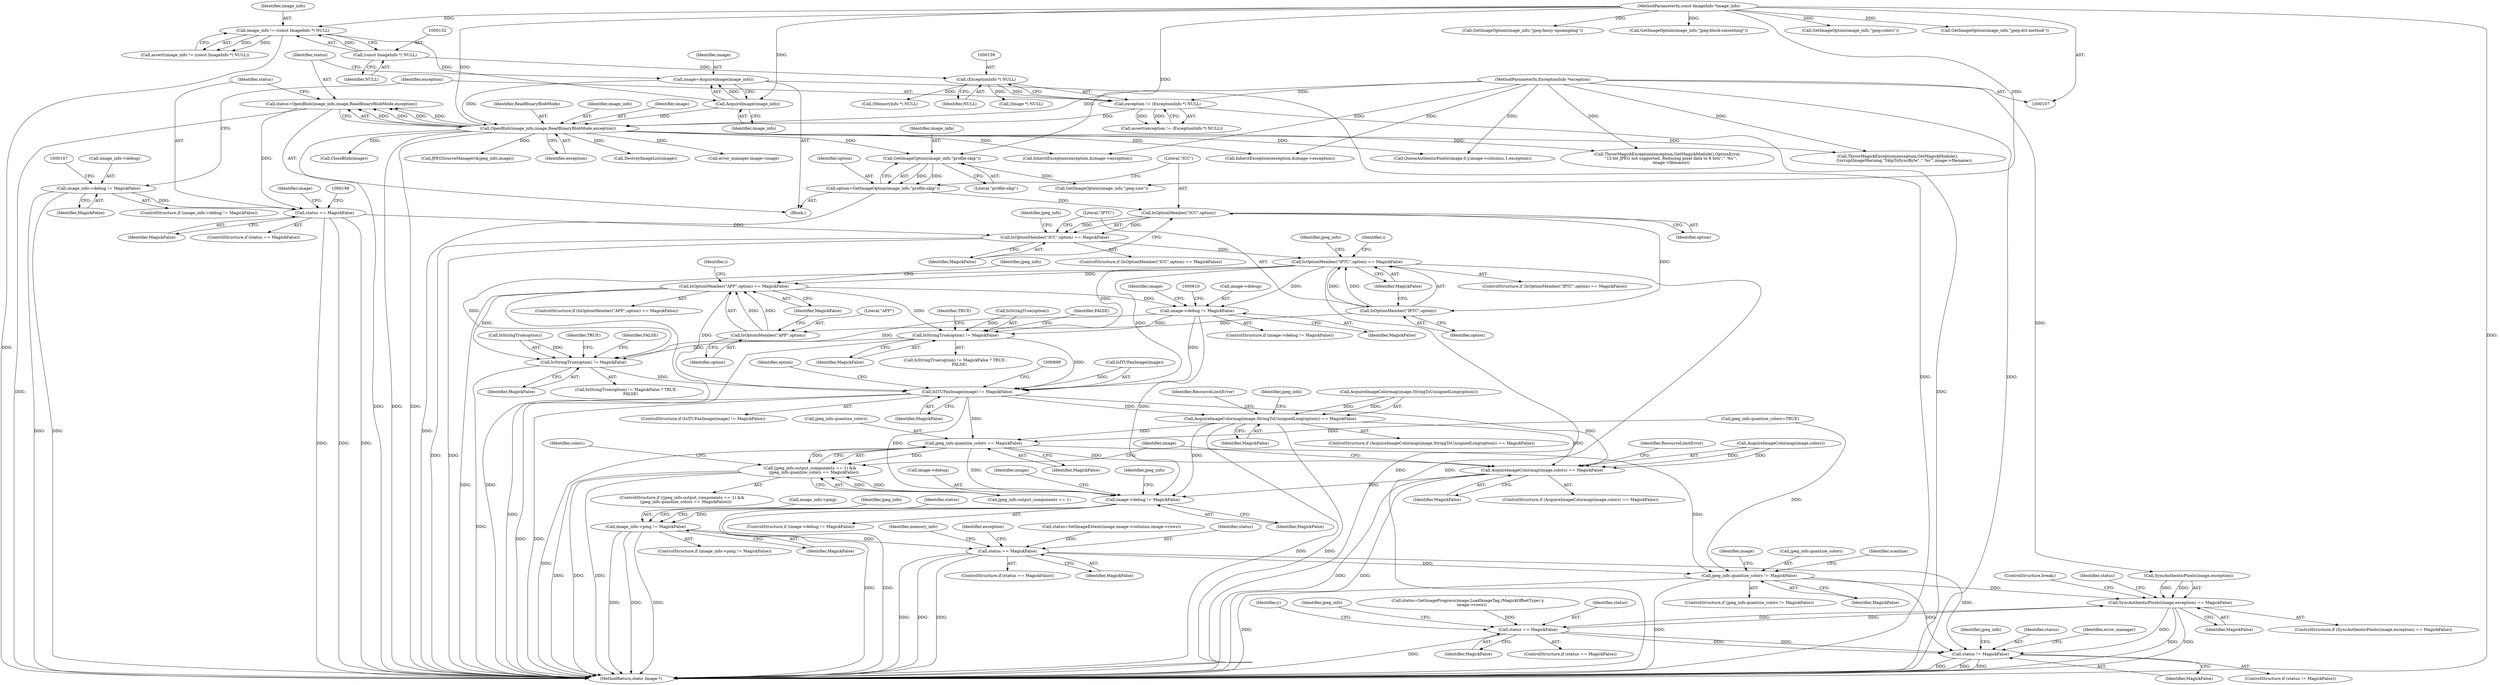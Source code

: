 digraph "0_ImageMagick_f6e9d0d9955e85bdd7540b251cd50d598dacc5e6_29@pointer" {
"1000604" [label="(Call,image->debug != MagickFalse)"];
"1000335" [label="(Call,IsOptionMember(\"IPTC\",option) == MagickFalse)"];
"1000336" [label="(Call,IsOptionMember(\"IPTC\",option))"];
"1000325" [label="(Call,IsOptionMember(\"ICC\",option))"];
"1000318" [label="(Call,option=GetImageOption(image_info,\"profile:skip\"))"];
"1000320" [label="(Call,GetImageOption(image_info,\"profile:skip\"))"];
"1000179" [label="(Call,OpenBlob(image_info,image,ReadBinaryBlobMode,exception))"];
"1000175" [label="(Call,AcquireImage(image_info))"];
"1000129" [label="(Call,image_info != (const ImageInfo *) NULL)"];
"1000108" [label="(MethodParameterIn,const ImageInfo *image_info)"];
"1000131" [label="(Call,(const ImageInfo *) NULL)"];
"1000173" [label="(Call,image=AcquireImage(image_info))"];
"1000156" [label="(Call,exception != (ExceptionInfo *) NULL)"];
"1000109" [label="(MethodParameterIn,ExceptionInfo *exception)"];
"1000158" [label="(Call,(ExceptionInfo *) NULL)"];
"1000324" [label="(Call,IsOptionMember(\"ICC\",option) == MagickFalse)"];
"1000185" [label="(Call,status == MagickFalse)"];
"1000177" [label="(Call,status=OpenBlob(image_info,image,ReadBinaryBlobMode,exception))"];
"1000141" [label="(Call,image_info->debug != MagickFalse)"];
"1000367" [label="(Call,IsOptionMember(\"APP\",option) == MagickFalse)"];
"1000368" [label="(Call,IsOptionMember(\"APP\",option))"];
"1000711" [label="(Call,IsStringTrue(option) != MagickFalse)"];
"1000820" [label="(Call,IsStringTrue(option) != MagickFalse)"];
"1000893" [label="(Call,IsITUFaxImage(image) != MagickFalse)"];
"1000915" [label="(Call,AcquireImageColormap(image,StringToUnsignedLong(option)) == MagickFalse)"];
"1000931" [label="(Call,jpeg_info.quantize_colors == MagickFalse)"];
"1000925" [label="(Call,(jpeg_info.output_components == 1) &&\n      (jpeg_info.quantize_colors == MagickFalse))"];
"1000949" [label="(Call,AcquireImageColormap(image,colors) == MagickFalse)"];
"1000958" [label="(Call,image->debug != MagickFalse)"];
"1001036" [label="(Call,image_info->ping != MagickFalse)"];
"1001063" [label="(Call,status == MagickFalse)"];
"1001157" [label="(Call,jpeg_info.quantize_colors != MagickFalse)"];
"1001745" [label="(Call,SyncAuthenticPixels(image,exception) == MagickFalse)"];
"1001763" [label="(Call,status == MagickFalse)"];
"1001772" [label="(Call,status != MagickFalse)"];
"1000142" [label="(Call,image_info->debug)"];
"1000910" [label="(Identifier,option)"];
"1001745" [label="(Call,SyncAuthenticPixels(image,exception) == MagickFalse)"];
"1001774" [label="(Identifier,MagickFalse)"];
"1000185" [label="(Call,status == MagickFalse)"];
"1001795" [label="(Identifier,jpeg_info)"];
"1000369" [label="(Literal,\"APP\")"];
"1000110" [label="(Block,)"];
"1001068" [label="(Identifier,exception)"];
"1001750" [label="(ControlStructure,break;)"];
"1000155" [label="(Call,assert(exception != (ExceptionInfo *) NULL))"];
"1000605" [label="(Call,image->debug)"];
"1001040" [label="(Identifier,MagickFalse)"];
"1000320" [label="(Call,GetImageOption(image_info,\"profile:skip\"))"];
"1000714" [label="(Identifier,MagickFalse)"];
"1000328" [label="(Identifier,MagickFalse)"];
"1000928" [label="(Identifier,jpeg_info)"];
"1001763" [label="(Call,status == MagickFalse)"];
"1000108" [label="(MethodParameterIn,const ImageInfo *image_info)"];
"1000819" [label="(Call,IsStringTrue(option) != MagickFalse ? TRUE :\n      FALSE)"];
"1000915" [label="(Call,AcquireImageColormap(image,StringToUnsignedLong(option)) == MagickFalse)"];
"1000967" [label="(Identifier,image)"];
"1000958" [label="(Call,image->debug != MagickFalse)"];
"1000334" [label="(ControlStructure,if (IsOptionMember(\"IPTC\",option) == MagickFalse))"];
"1000177" [label="(Call,status=OpenBlob(image_info,image,ReadBinaryBlobMode,exception))"];
"1001067" [label="(Call,InheritException(exception,&image->exception))"];
"1000131" [label="(Call,(const ImageInfo *) NULL)"];
"1000186" [label="(Identifier,status)"];
"1000374" [label="(Identifier,jpeg_info)"];
"1001037" [label="(Call,image_info->ping)"];
"1001762" [label="(ControlStructure,if (status == MagickFalse))"];
"1000191" [label="(Call,DestroyImageList(image))"];
"1001044" [label="(Identifier,jpeg_info)"];
"1000949" [label="(Call,AcquireImageColormap(image,colors) == MagickFalse)"];
"1001157" [label="(Call,jpeg_info.quantize_colors != MagickFalse)"];
"1000157" [label="(Identifier,exception)"];
"1001156" [label="(ControlStructure,if (jpeg_info.quantize_colors != MagickFalse))"];
"1000953" [label="(Identifier,MagickFalse)"];
"1001764" [label="(Identifier,status)"];
"1001744" [label="(ControlStructure,if (SyncAuthenticPixels(image,exception) == MagickFalse))"];
"1000368" [label="(Call,IsOptionMember(\"APP\",option))"];
"1000371" [label="(Identifier,MagickFalse)"];
"1000336" [label="(Call,IsOptionMember(\"IPTC\",option))"];
"1000190" [label="(Identifier,image)"];
"1000925" [label="(Call,(jpeg_info.output_components == 1) &&\n      (jpeg_info.quantize_colors == MagickFalse))"];
"1001012" [label="(Identifier,jpeg_info)"];
"1001338" [label="(Identifier,y)"];
"1000321" [label="(Identifier,image_info)"];
"1000182" [label="(Identifier,ReadBinaryBlobMode)"];
"1000176" [label="(Identifier,image_info)"];
"1000920" [label="(Identifier,MagickFalse)"];
"1000682" [label="(Call,jpeg_info.quantize_colors=TRUE)"];
"1000962" [label="(Identifier,MagickFalse)"];
"1000367" [label="(Call,IsOptionMember(\"APP\",option) == MagickFalse)"];
"1000342" [label="(Identifier,jpeg_info)"];
"1000711" [label="(Call,IsStringTrue(option) != MagickFalse)"];
"1000323" [label="(ControlStructure,if (IsOptionMember(\"ICC\",option) == MagickFalse))"];
"1000366" [label="(ControlStructure,if (IsOptionMember(\"APP\",option) == MagickFalse))"];
"1000353" [label="(Identifier,i)"];
"1001749" [label="(Identifier,MagickFalse)"];
"1000187" [label="(Identifier,MagickFalse)"];
"1000939" [label="(Identifier,colors)"];
"1001746" [label="(Call,SyncAuthenticPixels(image,exception))"];
"1000806" [label="(Call,GetImageOption(image_info,\"jpeg:fancy-upsampling\"))"];
"1000823" [label="(Identifier,MagickFalse)"];
"1000697" [label="(Call,GetImageOption(image_info,\"jpeg:block-smoothing\"))"];
"1001052" [label="(Call,status=SetImageExtent(image,image->columns,image->rows))"];
"1000337" [label="(Literal,\"IPTC\")"];
"1000160" [label="(Identifier,NULL)"];
"1000894" [label="(Call,IsITUFaxImage(image))"];
"1000326" [label="(Literal,\"ICC\")"];
"1000232" [label="(Call,(MemoryInfo *) NULL)"];
"1000370" [label="(Identifier,option)"];
"1000896" [label="(Identifier,MagickFalse)"];
"1000931" [label="(Call,jpeg_info.quantize_colors == MagickFalse)"];
"1001807" [label="(MethodReturn,static Image *)"];
"1000194" [label="(Call,(Image *) NULL)"];
"1000821" [label="(Call,IsStringTrue(option))"];
"1001769" [label="(Identifier,jpeg_info)"];
"1000710" [label="(Call,IsStringTrue(option) != MagickFalse ? TRUE :\n      FALSE)"];
"1000130" [label="(Identifier,image_info)"];
"1001065" [label="(Identifier,MagickFalse)"];
"1000129" [label="(Call,image_info != (const ImageInfo *) NULL)"];
"1000916" [label="(Call,AcquireImageColormap(image,StringToUnsignedLong(option)))"];
"1000820" [label="(Call,IsStringTrue(option) != MagickFalse)"];
"1000960" [label="(Identifier,image)"];
"1001752" [label="(Identifier,status)"];
"1000339" [label="(Identifier,MagickFalse)"];
"1000824" [label="(Identifier,TRUE)"];
"1000128" [label="(Call,assert(image_info != (const ImageInfo *) NULL))"];
"1001321" [label="(Identifier,scanline)"];
"1000924" [label="(ControlStructure,if ((jpeg_info.output_components == 1) &&\n      (jpeg_info.quantize_colors == MagickFalse)))"];
"1000932" [label="(Call,jpeg_info.quantize_colors)"];
"1000325" [label="(Call,IsOptionMember(\"ICC\",option))"];
"1000604" [label="(Call,image->debug != MagickFalse)"];
"1000327" [label="(Identifier,option)"];
"1000322" [label="(Literal,\"profile:skip\")"];
"1001765" [label="(Identifier,MagickFalse)"];
"1000140" [label="(ControlStructure,if (image_info->debug != MagickFalse))"];
"1000955" [label="(Identifier,ResourceLimitError)"];
"1000892" [label="(ControlStructure,if (IsITUFaxImage(image) != MagickFalse))"];
"1001062" [label="(ControlStructure,if (status == MagickFalse))"];
"1000825" [label="(Identifier,FALSE)"];
"1000145" [label="(Identifier,MagickFalse)"];
"1001064" [label="(Identifier,status)"];
"1000235" [label="(Call,error_manager.image=image)"];
"1000893" [label="(Call,IsITUFaxImage(image) != MagickFalse)"];
"1001063" [label="(Call,status == MagickFalse)"];
"1000180" [label="(Identifier,image_info)"];
"1000620" [label="(Identifier,image)"];
"1000181" [label="(Identifier,image)"];
"1000712" [label="(Call,IsStringTrue(option))"];
"1001354" [label="(Call,ThrowMagickException(exception,GetMagickModule(),\n          CorruptImageWarning,\"SkipToSyncByte\",\"`%s'\",image->filename))"];
"1000922" [label="(Identifier,ResourceLimitError)"];
"1000335" [label="(Call,IsOptionMember(\"IPTC\",option) == MagickFalse)"];
"1000957" [label="(ControlStructure,if (image->debug != MagickFalse))"];
"1001161" [label="(Identifier,MagickFalse)"];
"1000173" [label="(Call,image=AcquireImage(image_info))"];
"1000716" [label="(Identifier,FALSE)"];
"1000948" [label="(ControlStructure,if (AcquireImageColormap(image,colors) == MagickFalse))"];
"1000319" [label="(Identifier,option)"];
"1000914" [label="(ControlStructure,if (AcquireImageColormap(image,StringToUnsignedLong(option)) == MagickFalse))"];
"1001165" [label="(Identifier,image)"];
"1000715" [label="(Identifier,TRUE)"];
"1000338" [label="(Identifier,option)"];
"1000347" [label="(Identifier,i)"];
"1000158" [label="(Call,(ExceptionInfo *) NULL)"];
"1000490" [label="(Call,GetImageOption(image_info,\"jpeg:size\"))"];
"1001036" [label="(Call,image_info->ping != MagickFalse)"];
"1000672" [label="(Call,GetImageOption(image_info,\"jpeg:colors\"))"];
"1001773" [label="(Identifier,status)"];
"1000331" [label="(Identifier,jpeg_info)"];
"1001778" [label="(Identifier,error_manager)"];
"1000926" [label="(Call,jpeg_info.output_components == 1)"];
"1001772" [label="(Call,status != MagickFalse)"];
"1000269" [label="(Call,CloseBlob(image))"];
"1000309" [label="(Call,JPEGSourceManager(&jpeg_info,image))"];
"1000650" [label="(Call,ThrowMagickException(exception,GetMagickModule(),OptionError,\n      \"12-bit JPEG not supported. Reducing pixel data to 8 bits\",\"`%s'\",\n      image->filename))"];
"1000175" [label="(Call,AcquireImage(image_info))"];
"1000318" [label="(Call,option=GetImageOption(image_info,\"profile:skip\"))"];
"1000603" [label="(ControlStructure,if (image->debug != MagickFalse))"];
"1000109" [label="(MethodParameterIn,ExceptionInfo *exception)"];
"1000179" [label="(Call,OpenBlob(image_info,image,ReadBinaryBlobMode,exception))"];
"1000950" [label="(Call,AcquireImageColormap(image,colors))"];
"1000174" [label="(Identifier,image)"];
"1001035" [label="(ControlStructure,if (image_info->ping != MagickFalse))"];
"1001158" [label="(Call,jpeg_info.quantize_colors)"];
"1000178" [label="(Identifier,status)"];
"1000324" [label="(Call,IsOptionMember(\"ICC\",option) == MagickFalse)"];
"1001053" [label="(Identifier,status)"];
"1000608" [label="(Identifier,MagickFalse)"];
"1000289" [label="(Call,InheritException(exception,&image->exception))"];
"1001077" [label="(Identifier,memory_info)"];
"1000724" [label="(Call,GetImageOption(image_info,\"jpeg:dct-method\"))"];
"1000935" [label="(Identifier,MagickFalse)"];
"1001369" [label="(Call,QueueAuthenticPixels(image,0,y,image->columns,1,exception))"];
"1000141" [label="(Call,image_info->debug != MagickFalse)"];
"1000156" [label="(Call,exception != (ExceptionInfo *) NULL)"];
"1000133" [label="(Identifier,NULL)"];
"1000184" [label="(ControlStructure,if (status == MagickFalse))"];
"1000959" [label="(Call,image->debug)"];
"1000183" [label="(Identifier,exception)"];
"1001751" [label="(Call,status=SetImageProgress(image,LoadImageTag,(MagickOffsetType) y,\n      image->rows))"];
"1001771" [label="(ControlStructure,if (status != MagickFalse))"];
"1000604" -> "1000603"  [label="AST: "];
"1000604" -> "1000608"  [label="CFG: "];
"1000605" -> "1000604"  [label="AST: "];
"1000608" -> "1000604"  [label="AST: "];
"1000610" -> "1000604"  [label="CFG: "];
"1000620" -> "1000604"  [label="CFG: "];
"1000335" -> "1000604"  [label="DDG: "];
"1000367" -> "1000604"  [label="DDG: "];
"1000604" -> "1000711"  [label="DDG: "];
"1000604" -> "1000820"  [label="DDG: "];
"1000604" -> "1000893"  [label="DDG: "];
"1000604" -> "1000958"  [label="DDG: "];
"1000335" -> "1000334"  [label="AST: "];
"1000335" -> "1000339"  [label="CFG: "];
"1000336" -> "1000335"  [label="AST: "];
"1000339" -> "1000335"  [label="AST: "];
"1000342" -> "1000335"  [label="CFG: "];
"1000347" -> "1000335"  [label="CFG: "];
"1000335" -> "1001807"  [label="DDG: "];
"1000335" -> "1001807"  [label="DDG: "];
"1000336" -> "1000335"  [label="DDG: "];
"1000336" -> "1000335"  [label="DDG: "];
"1000324" -> "1000335"  [label="DDG: "];
"1000335" -> "1000367"  [label="DDG: "];
"1000335" -> "1000711"  [label="DDG: "];
"1000335" -> "1000820"  [label="DDG: "];
"1000335" -> "1000893"  [label="DDG: "];
"1000336" -> "1000338"  [label="CFG: "];
"1000337" -> "1000336"  [label="AST: "];
"1000338" -> "1000336"  [label="AST: "];
"1000339" -> "1000336"  [label="CFG: "];
"1000325" -> "1000336"  [label="DDG: "];
"1000336" -> "1000368"  [label="DDG: "];
"1000325" -> "1000324"  [label="AST: "];
"1000325" -> "1000327"  [label="CFG: "];
"1000326" -> "1000325"  [label="AST: "];
"1000327" -> "1000325"  [label="AST: "];
"1000328" -> "1000325"  [label="CFG: "];
"1000325" -> "1000324"  [label="DDG: "];
"1000325" -> "1000324"  [label="DDG: "];
"1000318" -> "1000325"  [label="DDG: "];
"1000318" -> "1000110"  [label="AST: "];
"1000318" -> "1000320"  [label="CFG: "];
"1000319" -> "1000318"  [label="AST: "];
"1000320" -> "1000318"  [label="AST: "];
"1000326" -> "1000318"  [label="CFG: "];
"1000318" -> "1001807"  [label="DDG: "];
"1000320" -> "1000318"  [label="DDG: "];
"1000320" -> "1000318"  [label="DDG: "];
"1000320" -> "1000322"  [label="CFG: "];
"1000321" -> "1000320"  [label="AST: "];
"1000322" -> "1000320"  [label="AST: "];
"1000179" -> "1000320"  [label="DDG: "];
"1000108" -> "1000320"  [label="DDG: "];
"1000320" -> "1000490"  [label="DDG: "];
"1000179" -> "1000177"  [label="AST: "];
"1000179" -> "1000183"  [label="CFG: "];
"1000180" -> "1000179"  [label="AST: "];
"1000181" -> "1000179"  [label="AST: "];
"1000182" -> "1000179"  [label="AST: "];
"1000183" -> "1000179"  [label="AST: "];
"1000177" -> "1000179"  [label="CFG: "];
"1000179" -> "1001807"  [label="DDG: "];
"1000179" -> "1001807"  [label="DDG: "];
"1000179" -> "1001807"  [label="DDG: "];
"1000179" -> "1000177"  [label="DDG: "];
"1000179" -> "1000177"  [label="DDG: "];
"1000179" -> "1000177"  [label="DDG: "];
"1000179" -> "1000177"  [label="DDG: "];
"1000175" -> "1000179"  [label="DDG: "];
"1000108" -> "1000179"  [label="DDG: "];
"1000173" -> "1000179"  [label="DDG: "];
"1000156" -> "1000179"  [label="DDG: "];
"1000109" -> "1000179"  [label="DDG: "];
"1000179" -> "1000191"  [label="DDG: "];
"1000179" -> "1000235"  [label="DDG: "];
"1000179" -> "1000269"  [label="DDG: "];
"1000179" -> "1000289"  [label="DDG: "];
"1000179" -> "1000309"  [label="DDG: "];
"1000179" -> "1000650"  [label="DDG: "];
"1000179" -> "1001067"  [label="DDG: "];
"1000179" -> "1001354"  [label="DDG: "];
"1000179" -> "1001369"  [label="DDG: "];
"1000175" -> "1000173"  [label="AST: "];
"1000175" -> "1000176"  [label="CFG: "];
"1000176" -> "1000175"  [label="AST: "];
"1000173" -> "1000175"  [label="CFG: "];
"1000175" -> "1000173"  [label="DDG: "];
"1000129" -> "1000175"  [label="DDG: "];
"1000108" -> "1000175"  [label="DDG: "];
"1000129" -> "1000128"  [label="AST: "];
"1000129" -> "1000131"  [label="CFG: "];
"1000130" -> "1000129"  [label="AST: "];
"1000131" -> "1000129"  [label="AST: "];
"1000128" -> "1000129"  [label="CFG: "];
"1000129" -> "1001807"  [label="DDG: "];
"1000129" -> "1000128"  [label="DDG: "];
"1000129" -> "1000128"  [label="DDG: "];
"1000108" -> "1000129"  [label="DDG: "];
"1000131" -> "1000129"  [label="DDG: "];
"1000108" -> "1000107"  [label="AST: "];
"1000108" -> "1001807"  [label="DDG: "];
"1000108" -> "1000490"  [label="DDG: "];
"1000108" -> "1000672"  [label="DDG: "];
"1000108" -> "1000697"  [label="DDG: "];
"1000108" -> "1000724"  [label="DDG: "];
"1000108" -> "1000806"  [label="DDG: "];
"1000131" -> "1000133"  [label="CFG: "];
"1000132" -> "1000131"  [label="AST: "];
"1000133" -> "1000131"  [label="AST: "];
"1000131" -> "1000158"  [label="DDG: "];
"1000173" -> "1000110"  [label="AST: "];
"1000174" -> "1000173"  [label="AST: "];
"1000178" -> "1000173"  [label="CFG: "];
"1000173" -> "1001807"  [label="DDG: "];
"1000156" -> "1000155"  [label="AST: "];
"1000156" -> "1000158"  [label="CFG: "];
"1000157" -> "1000156"  [label="AST: "];
"1000158" -> "1000156"  [label="AST: "];
"1000155" -> "1000156"  [label="CFG: "];
"1000156" -> "1001807"  [label="DDG: "];
"1000156" -> "1000155"  [label="DDG: "];
"1000156" -> "1000155"  [label="DDG: "];
"1000109" -> "1000156"  [label="DDG: "];
"1000158" -> "1000156"  [label="DDG: "];
"1000109" -> "1000107"  [label="AST: "];
"1000109" -> "1001807"  [label="DDG: "];
"1000109" -> "1000289"  [label="DDG: "];
"1000109" -> "1000650"  [label="DDG: "];
"1000109" -> "1001067"  [label="DDG: "];
"1000109" -> "1001354"  [label="DDG: "];
"1000109" -> "1001369"  [label="DDG: "];
"1000109" -> "1001746"  [label="DDG: "];
"1000158" -> "1000160"  [label="CFG: "];
"1000159" -> "1000158"  [label="AST: "];
"1000160" -> "1000158"  [label="AST: "];
"1000158" -> "1000194"  [label="DDG: "];
"1000158" -> "1000232"  [label="DDG: "];
"1000324" -> "1000323"  [label="AST: "];
"1000324" -> "1000328"  [label="CFG: "];
"1000328" -> "1000324"  [label="AST: "];
"1000331" -> "1000324"  [label="CFG: "];
"1000337" -> "1000324"  [label="CFG: "];
"1000324" -> "1001807"  [label="DDG: "];
"1000324" -> "1001807"  [label="DDG: "];
"1000185" -> "1000324"  [label="DDG: "];
"1000185" -> "1000184"  [label="AST: "];
"1000185" -> "1000187"  [label="CFG: "];
"1000186" -> "1000185"  [label="AST: "];
"1000187" -> "1000185"  [label="AST: "];
"1000190" -> "1000185"  [label="CFG: "];
"1000198" -> "1000185"  [label="CFG: "];
"1000185" -> "1001807"  [label="DDG: "];
"1000185" -> "1001807"  [label="DDG: "];
"1000185" -> "1001807"  [label="DDG: "];
"1000177" -> "1000185"  [label="DDG: "];
"1000141" -> "1000185"  [label="DDG: "];
"1000177" -> "1000110"  [label="AST: "];
"1000178" -> "1000177"  [label="AST: "];
"1000186" -> "1000177"  [label="CFG: "];
"1000177" -> "1001807"  [label="DDG: "];
"1000141" -> "1000140"  [label="AST: "];
"1000141" -> "1000145"  [label="CFG: "];
"1000142" -> "1000141"  [label="AST: "];
"1000145" -> "1000141"  [label="AST: "];
"1000147" -> "1000141"  [label="CFG: "];
"1000157" -> "1000141"  [label="CFG: "];
"1000141" -> "1001807"  [label="DDG: "];
"1000141" -> "1001807"  [label="DDG: "];
"1000367" -> "1000366"  [label="AST: "];
"1000367" -> "1000371"  [label="CFG: "];
"1000368" -> "1000367"  [label="AST: "];
"1000371" -> "1000367"  [label="AST: "];
"1000374" -> "1000367"  [label="CFG: "];
"1000353" -> "1000367"  [label="CFG: "];
"1000367" -> "1001807"  [label="DDG: "];
"1000367" -> "1001807"  [label="DDG: "];
"1000368" -> "1000367"  [label="DDG: "];
"1000368" -> "1000367"  [label="DDG: "];
"1000367" -> "1000711"  [label="DDG: "];
"1000367" -> "1000820"  [label="DDG: "];
"1000367" -> "1000893"  [label="DDG: "];
"1000368" -> "1000370"  [label="CFG: "];
"1000369" -> "1000368"  [label="AST: "];
"1000370" -> "1000368"  [label="AST: "];
"1000371" -> "1000368"  [label="CFG: "];
"1000711" -> "1000710"  [label="AST: "];
"1000711" -> "1000714"  [label="CFG: "];
"1000712" -> "1000711"  [label="AST: "];
"1000714" -> "1000711"  [label="AST: "];
"1000715" -> "1000711"  [label="CFG: "];
"1000716" -> "1000711"  [label="CFG: "];
"1000711" -> "1001807"  [label="DDG: "];
"1000712" -> "1000711"  [label="DDG: "];
"1000711" -> "1000820"  [label="DDG: "];
"1000711" -> "1000893"  [label="DDG: "];
"1000820" -> "1000819"  [label="AST: "];
"1000820" -> "1000823"  [label="CFG: "];
"1000821" -> "1000820"  [label="AST: "];
"1000823" -> "1000820"  [label="AST: "];
"1000824" -> "1000820"  [label="CFG: "];
"1000825" -> "1000820"  [label="CFG: "];
"1000820" -> "1001807"  [label="DDG: "];
"1000821" -> "1000820"  [label="DDG: "];
"1000820" -> "1000893"  [label="DDG: "];
"1000893" -> "1000892"  [label="AST: "];
"1000893" -> "1000896"  [label="CFG: "];
"1000894" -> "1000893"  [label="AST: "];
"1000896" -> "1000893"  [label="AST: "];
"1000899" -> "1000893"  [label="CFG: "];
"1000910" -> "1000893"  [label="CFG: "];
"1000893" -> "1001807"  [label="DDG: "];
"1000893" -> "1001807"  [label="DDG: "];
"1000894" -> "1000893"  [label="DDG: "];
"1000893" -> "1000915"  [label="DDG: "];
"1000893" -> "1000931"  [label="DDG: "];
"1000893" -> "1000949"  [label="DDG: "];
"1000893" -> "1000958"  [label="DDG: "];
"1000915" -> "1000914"  [label="AST: "];
"1000915" -> "1000920"  [label="CFG: "];
"1000916" -> "1000915"  [label="AST: "];
"1000920" -> "1000915"  [label="AST: "];
"1000922" -> "1000915"  [label="CFG: "];
"1000928" -> "1000915"  [label="CFG: "];
"1000915" -> "1001807"  [label="DDG: "];
"1000915" -> "1001807"  [label="DDG: "];
"1000916" -> "1000915"  [label="DDG: "];
"1000916" -> "1000915"  [label="DDG: "];
"1000915" -> "1000931"  [label="DDG: "];
"1000915" -> "1000949"  [label="DDG: "];
"1000915" -> "1000958"  [label="DDG: "];
"1000931" -> "1000925"  [label="AST: "];
"1000931" -> "1000935"  [label="CFG: "];
"1000932" -> "1000931"  [label="AST: "];
"1000935" -> "1000931"  [label="AST: "];
"1000925" -> "1000931"  [label="CFG: "];
"1000931" -> "1001807"  [label="DDG: "];
"1000931" -> "1000925"  [label="DDG: "];
"1000931" -> "1000925"  [label="DDG: "];
"1000682" -> "1000931"  [label="DDG: "];
"1000931" -> "1000949"  [label="DDG: "];
"1000931" -> "1000958"  [label="DDG: "];
"1000931" -> "1001157"  [label="DDG: "];
"1000925" -> "1000924"  [label="AST: "];
"1000925" -> "1000926"  [label="CFG: "];
"1000926" -> "1000925"  [label="AST: "];
"1000939" -> "1000925"  [label="CFG: "];
"1000960" -> "1000925"  [label="CFG: "];
"1000925" -> "1001807"  [label="DDG: "];
"1000925" -> "1001807"  [label="DDG: "];
"1000925" -> "1001807"  [label="DDG: "];
"1000926" -> "1000925"  [label="DDG: "];
"1000926" -> "1000925"  [label="DDG: "];
"1000949" -> "1000948"  [label="AST: "];
"1000949" -> "1000953"  [label="CFG: "];
"1000950" -> "1000949"  [label="AST: "];
"1000953" -> "1000949"  [label="AST: "];
"1000955" -> "1000949"  [label="CFG: "];
"1000960" -> "1000949"  [label="CFG: "];
"1000949" -> "1001807"  [label="DDG: "];
"1000949" -> "1001807"  [label="DDG: "];
"1000950" -> "1000949"  [label="DDG: "];
"1000950" -> "1000949"  [label="DDG: "];
"1000949" -> "1000958"  [label="DDG: "];
"1000958" -> "1000957"  [label="AST: "];
"1000958" -> "1000962"  [label="CFG: "];
"1000959" -> "1000958"  [label="AST: "];
"1000962" -> "1000958"  [label="AST: "];
"1000967" -> "1000958"  [label="CFG: "];
"1001012" -> "1000958"  [label="CFG: "];
"1000958" -> "1001807"  [label="DDG: "];
"1000958" -> "1001807"  [label="DDG: "];
"1000958" -> "1001036"  [label="DDG: "];
"1001036" -> "1001035"  [label="AST: "];
"1001036" -> "1001040"  [label="CFG: "];
"1001037" -> "1001036"  [label="AST: "];
"1001040" -> "1001036"  [label="AST: "];
"1001044" -> "1001036"  [label="CFG: "];
"1001053" -> "1001036"  [label="CFG: "];
"1001036" -> "1001807"  [label="DDG: "];
"1001036" -> "1001807"  [label="DDG: "];
"1001036" -> "1001807"  [label="DDG: "];
"1001036" -> "1001063"  [label="DDG: "];
"1001063" -> "1001062"  [label="AST: "];
"1001063" -> "1001065"  [label="CFG: "];
"1001064" -> "1001063"  [label="AST: "];
"1001065" -> "1001063"  [label="AST: "];
"1001068" -> "1001063"  [label="CFG: "];
"1001077" -> "1001063"  [label="CFG: "];
"1001063" -> "1001807"  [label="DDG: "];
"1001063" -> "1001807"  [label="DDG: "];
"1001063" -> "1001807"  [label="DDG: "];
"1001052" -> "1001063"  [label="DDG: "];
"1001063" -> "1001157"  [label="DDG: "];
"1001063" -> "1001772"  [label="DDG: "];
"1001157" -> "1001156"  [label="AST: "];
"1001157" -> "1001161"  [label="CFG: "];
"1001158" -> "1001157"  [label="AST: "];
"1001161" -> "1001157"  [label="AST: "];
"1001165" -> "1001157"  [label="CFG: "];
"1001321" -> "1001157"  [label="CFG: "];
"1001157" -> "1001807"  [label="DDG: "];
"1001157" -> "1001807"  [label="DDG: "];
"1000682" -> "1001157"  [label="DDG: "];
"1001157" -> "1001745"  [label="DDG: "];
"1001157" -> "1001772"  [label="DDG: "];
"1001745" -> "1001744"  [label="AST: "];
"1001745" -> "1001749"  [label="CFG: "];
"1001746" -> "1001745"  [label="AST: "];
"1001749" -> "1001745"  [label="AST: "];
"1001750" -> "1001745"  [label="CFG: "];
"1001752" -> "1001745"  [label="CFG: "];
"1001745" -> "1001807"  [label="DDG: "];
"1001745" -> "1001807"  [label="DDG: "];
"1001746" -> "1001745"  [label="DDG: "];
"1001746" -> "1001745"  [label="DDG: "];
"1001763" -> "1001745"  [label="DDG: "];
"1001745" -> "1001763"  [label="DDG: "];
"1001745" -> "1001772"  [label="DDG: "];
"1001763" -> "1001762"  [label="AST: "];
"1001763" -> "1001765"  [label="CFG: "];
"1001764" -> "1001763"  [label="AST: "];
"1001765" -> "1001763"  [label="AST: "];
"1001769" -> "1001763"  [label="CFG: "];
"1001338" -> "1001763"  [label="CFG: "];
"1001763" -> "1001807"  [label="DDG: "];
"1001751" -> "1001763"  [label="DDG: "];
"1001763" -> "1001772"  [label="DDG: "];
"1001763" -> "1001772"  [label="DDG: "];
"1001772" -> "1001771"  [label="AST: "];
"1001772" -> "1001774"  [label="CFG: "];
"1001773" -> "1001772"  [label="AST: "];
"1001774" -> "1001772"  [label="AST: "];
"1001778" -> "1001772"  [label="CFG: "];
"1001795" -> "1001772"  [label="CFG: "];
"1001772" -> "1001807"  [label="DDG: "];
"1001772" -> "1001807"  [label="DDG: "];
"1001772" -> "1001807"  [label="DDG: "];
}
